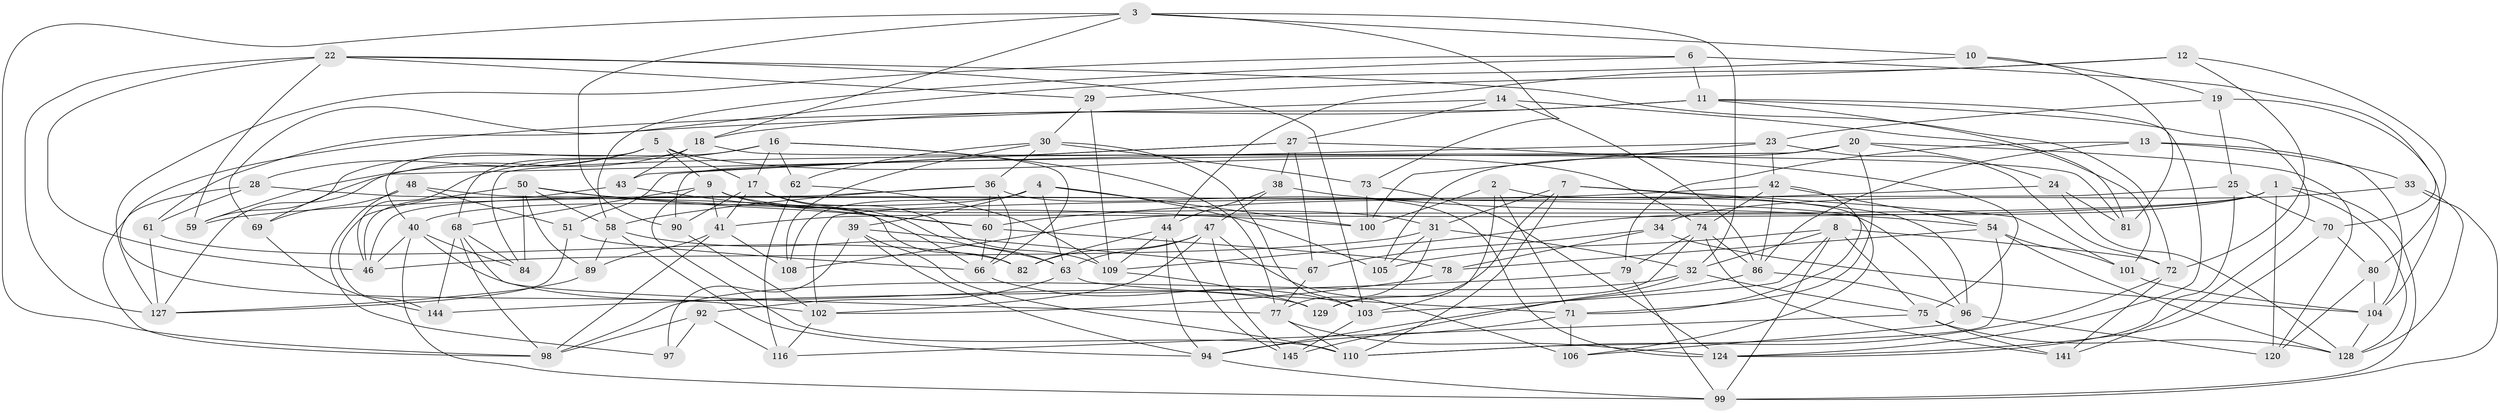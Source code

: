 // original degree distribution, {4: 1.0}
// Generated by graph-tools (version 1.1) at 2025/42/03/06/25 10:42:19]
// undirected, 96 vertices, 241 edges
graph export_dot {
graph [start="1"]
  node [color=gray90,style=filled];
  1 [super="+37"];
  2;
  3 [super="+15"];
  4 [super="+133"];
  5 [super="+87"];
  6;
  7 [super="+21"];
  8 [super="+126"];
  9 [super="+91"];
  10;
  11 [super="+123"];
  12;
  13;
  14;
  16 [super="+88"];
  17 [super="+26"];
  18 [super="+53"];
  19;
  20 [super="+49"];
  22 [super="+83"];
  23 [super="+118"];
  24;
  25;
  27 [super="+147"];
  28;
  29;
  30 [super="+117"];
  31 [super="+35"];
  32 [super="+95"];
  33;
  34;
  36 [super="+45"];
  38;
  39 [super="+52"];
  40 [super="+55"];
  41 [super="+57"];
  42 [super="+115"];
  43;
  44 [super="+56"];
  46 [super="+65"];
  47 [super="+111"];
  48;
  50 [super="+137"];
  51;
  54 [super="+121"];
  58 [super="+132"];
  59;
  60 [super="+131"];
  61;
  62;
  63 [super="+64"];
  66 [super="+119"];
  67;
  68 [super="+148"];
  69;
  70;
  71 [super="+107"];
  72 [super="+146"];
  73;
  74 [super="+76"];
  75 [super="+93"];
  77 [super="+85"];
  78;
  79;
  80;
  81;
  82;
  84;
  86 [super="+140"];
  89;
  90;
  92;
  94 [super="+114"];
  96 [super="+125"];
  97;
  98 [super="+122"];
  99 [super="+138"];
  100 [super="+130"];
  101;
  102 [super="+134"];
  103 [super="+112"];
  104 [super="+113"];
  105;
  106;
  108;
  109 [super="+136"];
  110 [super="+142"];
  116;
  120;
  124 [super="+139"];
  127 [super="+135"];
  128 [super="+143"];
  129;
  141;
  144;
  145;
  1 -- 120;
  1 -- 108;
  1 -- 99;
  1 -- 128;
  1 -- 41;
  1 -- 109;
  2 -- 100;
  2 -- 106;
  2 -- 71;
  2 -- 103;
  3 -- 32;
  3 -- 90;
  3 -- 18;
  3 -- 73;
  3 -- 10;
  3 -- 98;
  4 -- 108;
  4 -- 63;
  4 -- 100;
  4 -- 105;
  4 -- 39;
  4 -- 40;
  5 -- 74;
  5 -- 9;
  5 -- 40;
  5 -- 59;
  5 -- 28;
  5 -- 17;
  6 -- 127;
  6 -- 58;
  6 -- 70;
  6 -- 11;
  7 -- 129;
  7 -- 96 [weight=2];
  7 -- 101;
  7 -- 110;
  7 -- 31;
  8 -- 72;
  8 -- 105;
  8 -- 103;
  8 -- 99;
  8 -- 32;
  8 -- 75;
  9 -- 63;
  9 -- 110;
  9 -- 68;
  9 -- 31;
  9 -- 41;
  10 -- 81;
  10 -- 69;
  10 -- 19;
  11 -- 124;
  11 -- 18;
  11 -- 81;
  11 -- 141;
  11 -- 102;
  12 -- 29;
  12 -- 80;
  12 -- 44;
  12 -- 72;
  13 -- 104;
  13 -- 86;
  13 -- 33;
  13 -- 79;
  14 -- 61;
  14 -- 101;
  14 -- 86;
  14 -- 27;
  16 -- 66;
  16 -- 77;
  16 -- 46;
  16 -- 59;
  16 -- 62;
  16 -- 17;
  17 -- 41;
  17 -- 90;
  17 -- 109;
  17 -- 66;
  18 -- 68;
  18 -- 69;
  18 -- 81;
  18 -- 43;
  19 -- 23;
  19 -- 25;
  19 -- 104;
  20 -- 84;
  20 -- 105;
  20 -- 24;
  20 -- 120;
  20 -- 90;
  20 -- 71;
  22 -- 59;
  22 -- 103;
  22 -- 29;
  22 -- 127;
  22 -- 72;
  22 -- 46;
  23 -- 100 [weight=2];
  23 -- 127;
  23 -- 72;
  23 -- 42;
  24 -- 81;
  24 -- 60;
  24 -- 128;
  25 -- 70;
  25 -- 102;
  25 -- 124;
  27 -- 38;
  27 -- 43;
  27 -- 75;
  27 -- 51;
  27 -- 67;
  28 -- 82;
  28 -- 98;
  28 -- 61;
  29 -- 109;
  29 -- 30;
  30 -- 103;
  30 -- 73;
  30 -- 108;
  30 -- 36;
  30 -- 62;
  31 -- 105;
  31 -- 46;
  31 -- 77;
  31 -- 32;
  32 -- 145;
  32 -- 75;
  32 -- 98;
  33 -- 99;
  33 -- 34;
  33 -- 128;
  34 -- 67;
  34 -- 78;
  34 -- 104;
  36 -- 124;
  36 -- 60;
  36 -- 58;
  36 -- 66;
  36 -- 46;
  38 -- 54;
  38 -- 44;
  38 -- 47;
  39 -- 97 [weight=2];
  39 -- 94;
  39 -- 67;
  39 -- 110;
  40 -- 129;
  40 -- 99;
  40 -- 84;
  40 -- 46;
  41 -- 98;
  41 -- 89;
  41 -- 108;
  42 -- 74;
  42 -- 71;
  42 -- 54;
  42 -- 59;
  42 -- 86;
  43 -- 60;
  43 -- 46;
  44 -- 82;
  44 -- 94;
  44 -- 145;
  44 -- 109;
  47 -- 82;
  47 -- 145;
  47 -- 102;
  47 -- 106;
  47 -- 63;
  48 -- 97;
  48 -- 69;
  48 -- 51;
  48 -- 96;
  50 -- 84;
  50 -- 100;
  50 -- 144;
  50 -- 89;
  50 -- 60;
  50 -- 58;
  51 -- 127;
  51 -- 66;
  54 -- 128;
  54 -- 101;
  54 -- 78;
  54 -- 110;
  58 -- 89;
  58 -- 94;
  58 -- 63;
  60 -- 66;
  60 -- 78;
  61 -- 82;
  61 -- 127;
  62 -- 116;
  62 -- 109;
  63 -- 92;
  63 -- 71;
  66 -- 103;
  67 -- 77;
  68 -- 144;
  68 -- 77;
  68 -- 98;
  68 -- 84;
  69 -- 144;
  70 -- 80;
  70 -- 124;
  71 -- 94;
  71 -- 106;
  72 -- 141;
  72 -- 110;
  73 -- 100;
  73 -- 124;
  74 -- 129;
  74 -- 141;
  74 -- 79;
  74 -- 86;
  75 -- 128;
  75 -- 141;
  75 -- 116;
  77 -- 124;
  77 -- 110;
  78 -- 102;
  79 -- 144;
  79 -- 99;
  80 -- 120;
  80 -- 104;
  86 -- 96;
  86 -- 94;
  89 -- 127;
  90 -- 102;
  92 -- 97;
  92 -- 116;
  92 -- 98;
  94 -- 99;
  96 -- 120;
  96 -- 106;
  101 -- 104;
  102 -- 116;
  103 -- 145;
  104 -- 128;
  109 -- 129;
}
